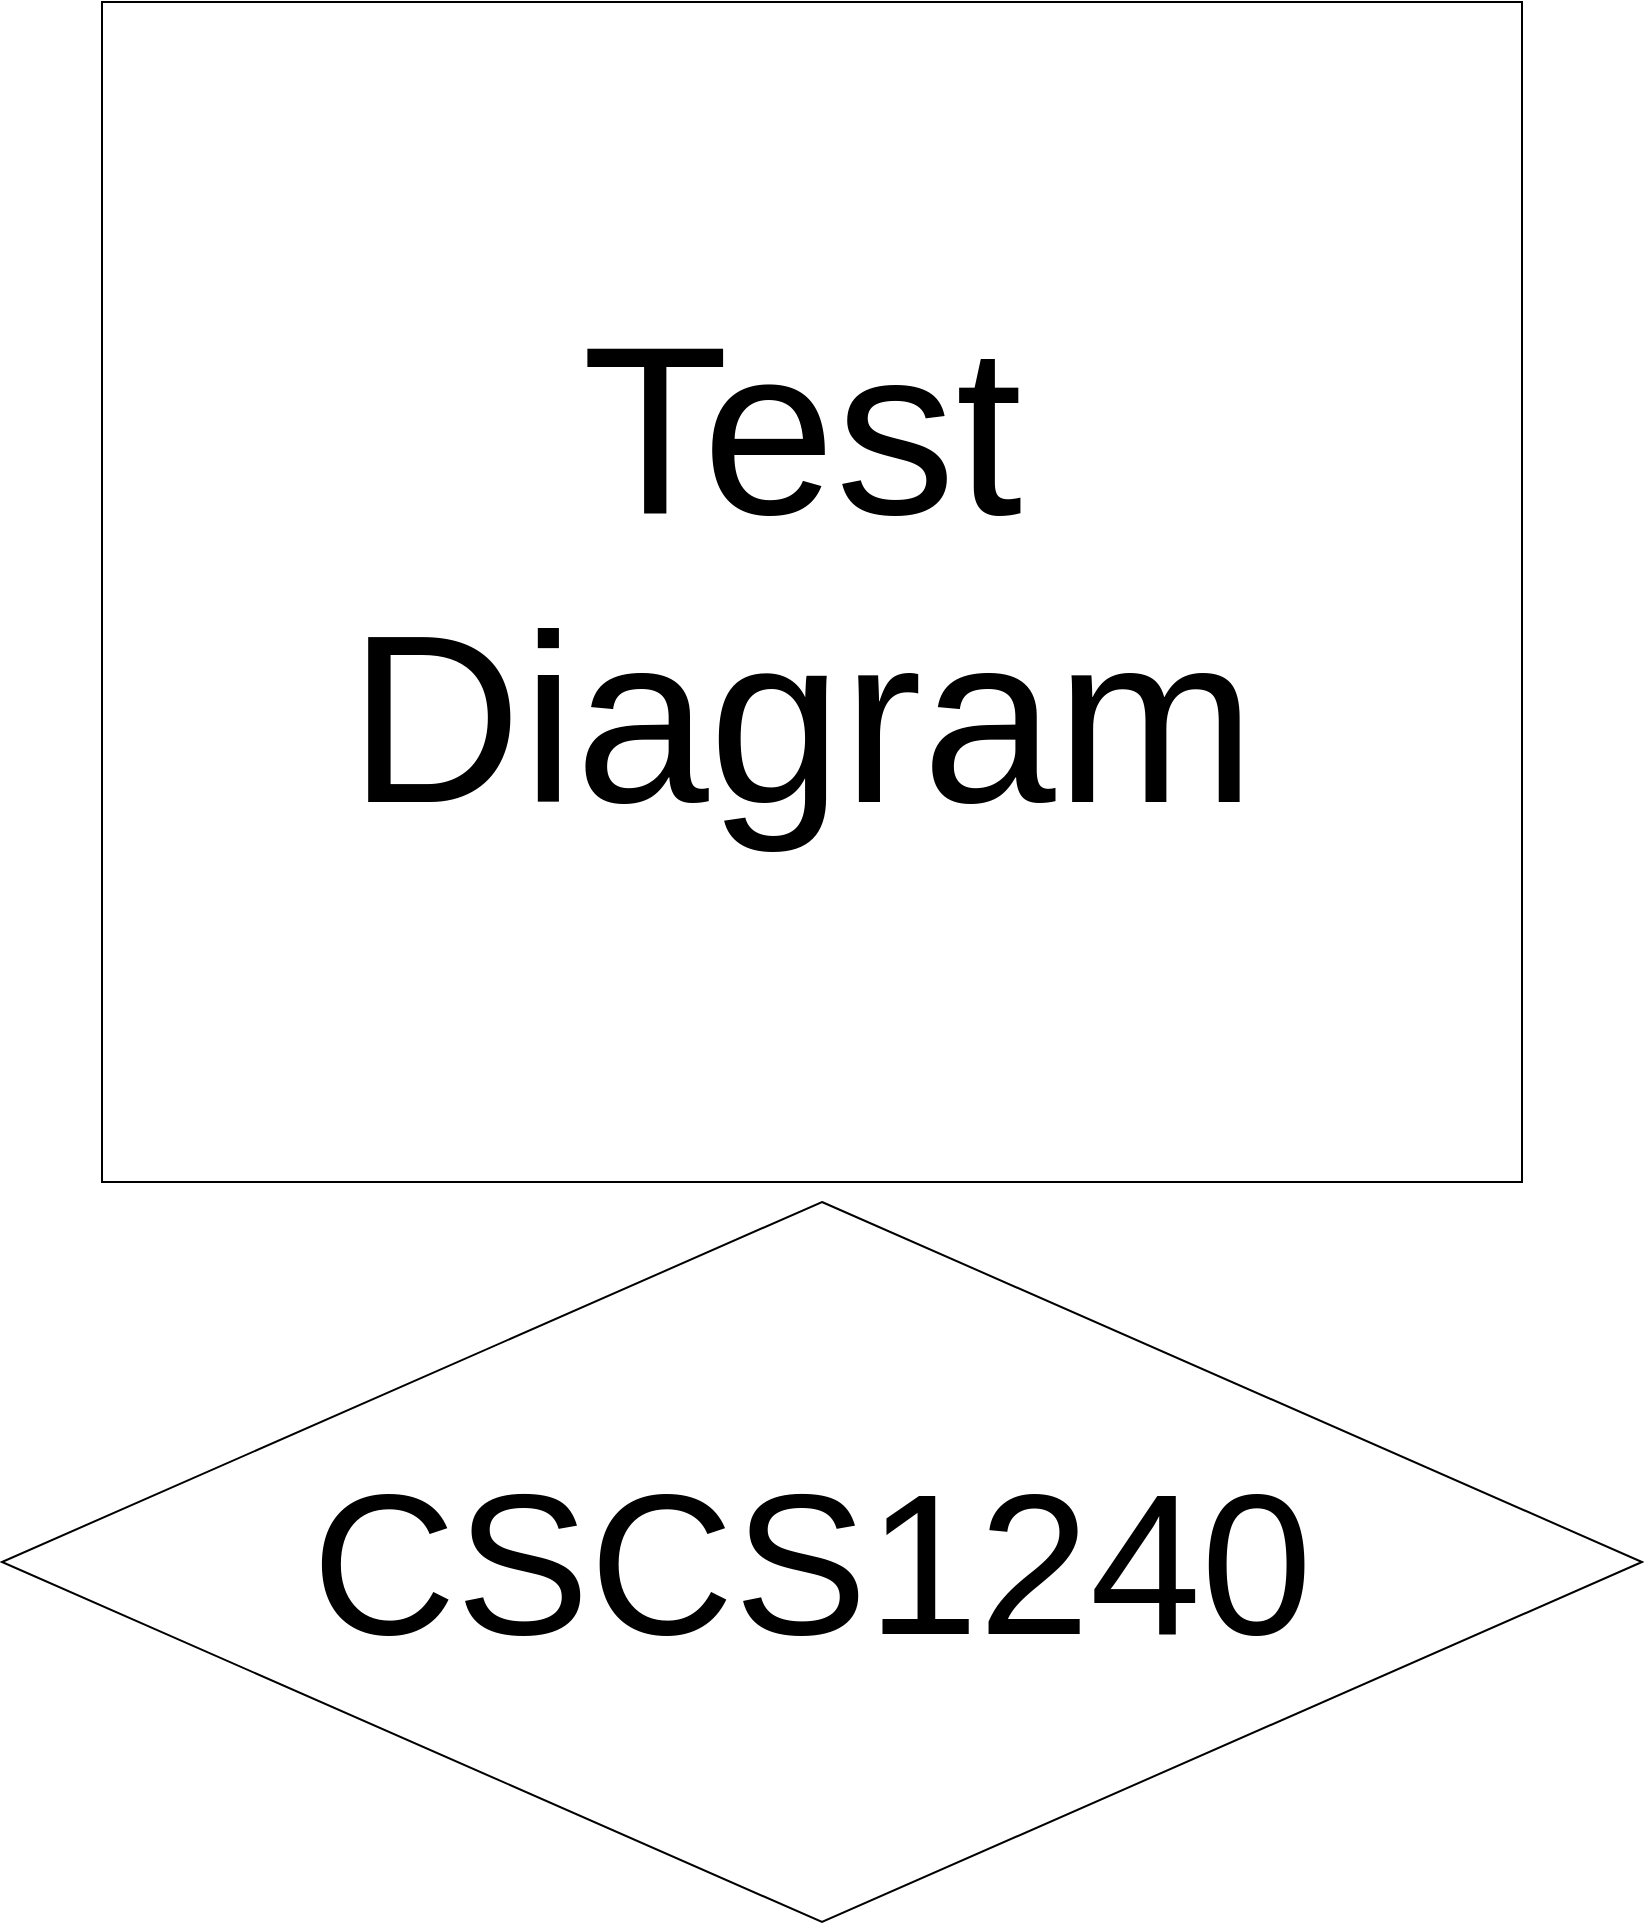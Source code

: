 <mxfile version="14.2.9" type="github">
  <diagram id="kp00zZsaUpmiRqlkvWzA" name="Page-1">
    <mxGraphModel dx="1422" dy="800" grid="1" gridSize="10" guides="1" tooltips="1" connect="1" arrows="1" fold="1" page="1" pageScale="1" pageWidth="850" pageHeight="1100" math="0" shadow="0">
      <root>
        <mxCell id="0" />
        <mxCell id="1" parent="0" />
        <mxCell id="0DVdKWToDMp02cfyaIwB-1" value="" style="rounded=0;whiteSpace=wrap;html=1;" vertex="1" parent="1">
          <mxGeometry x="70" y="130" width="710" height="590" as="geometry" />
        </mxCell>
        <mxCell id="0DVdKWToDMp02cfyaIwB-2" value="&lt;font style=&quot;font-size: 120px&quot;&gt;Test Diagram&lt;/font&gt;" style="text;html=1;strokeColor=none;fillColor=none;align=center;verticalAlign=middle;whiteSpace=wrap;rounded=0;" vertex="1" parent="1">
          <mxGeometry x="110" y="180" width="620" height="470" as="geometry" />
        </mxCell>
        <mxCell id="0DVdKWToDMp02cfyaIwB-4" value="" style="rhombus;whiteSpace=wrap;html=1;" vertex="1" parent="1">
          <mxGeometry x="20" y="730" width="820" height="360" as="geometry" />
        </mxCell>
        <mxCell id="0DVdKWToDMp02cfyaIwB-5" value="&lt;font style=&quot;font-size: 100px&quot;&gt;CSCS1240&lt;/font&gt;" style="text;html=1;strokeColor=none;fillColor=none;align=center;verticalAlign=middle;whiteSpace=wrap;rounded=0;" vertex="1" parent="1">
          <mxGeometry x="110" y="870" width="630" height="80" as="geometry" />
        </mxCell>
      </root>
    </mxGraphModel>
  </diagram>
</mxfile>
